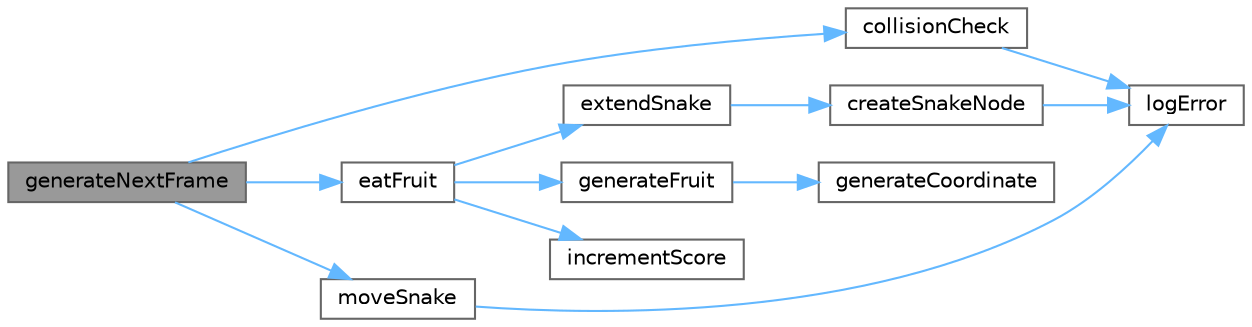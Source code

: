 digraph "generateNextFrame"
{
 // LATEX_PDF_SIZE
  bgcolor="transparent";
  edge [fontname=Helvetica,fontsize=10,labelfontname=Helvetica,labelfontsize=10];
  node [fontname=Helvetica,fontsize=10,shape=box,height=0.2,width=0.4];
  rankdir="LR";
  Node1 [id="Node000001",label="generateNextFrame",height=0.2,width=0.4,color="gray40", fillcolor="grey60", style="filled", fontcolor="black",tooltip="Advances the game state by one frame."];
  Node1 -> Node2 [id="edge1_Node000001_Node000002",color="steelblue1",style="solid",tooltip=" "];
  Node2 [id="Node000002",label="collisionCheck",height=0.2,width=0.4,color="grey40", fillcolor="white", style="filled",URL="$game_8h.html#a1682ee2852ca73e794aff8b1e49de4e9",tooltip="Checks for collisions at the snake's current head position."];
  Node2 -> Node3 [id="edge2_Node000002_Node000003",color="steelblue1",style="solid",tooltip=" "];
  Node3 [id="Node000003",label="logError",height=0.2,width=0.4,color="grey40", fillcolor="white", style="filled",URL="$log_8h.html#abffc9c4b5f632e2b040e35c869bb0f00",tooltip=" "];
  Node1 -> Node4 [id="edge3_Node000001_Node000004",color="steelblue1",style="solid",tooltip=" "];
  Node4 [id="Node000004",label="eatFruit",height=0.2,width=0.4,color="grey40", fillcolor="white", style="filled",URL="$game_8h.html#abeea9fe843a5af1accb359cfd2349345",tooltip="Handles logic for when the snake eats a fruit."];
  Node4 -> Node5 [id="edge4_Node000004_Node000005",color="steelblue1",style="solid",tooltip=" "];
  Node5 [id="Node000005",label="extendSnake",height=0.2,width=0.4,color="grey40", fillcolor="white", style="filled",URL="$game_8h.html#ae2959c6a6ec64a7cd7a8896a71198012",tooltip="Extends the snake by adding a new segment to its tail."];
  Node5 -> Node6 [id="edge5_Node000005_Node000006",color="steelblue1",style="solid",tooltip=" "];
  Node6 [id="Node000006",label="createSnakeNode",height=0.2,width=0.4,color="grey40", fillcolor="white", style="filled",URL="$game_8h.html#ac97da498ccc12baee382cf231edada1c",tooltip="Allocates and initializes a new SnakeNode based on a configuration template."];
  Node6 -> Node3 [id="edge6_Node000006_Node000003",color="steelblue1",style="solid",tooltip=" "];
  Node4 -> Node7 [id="edge7_Node000004_Node000007",color="steelblue1",style="solid",tooltip=" "];
  Node7 [id="Node000007",label="generateFruit",height=0.2,width=0.4,color="grey40", fillcolor="white", style="filled",URL="$game_8h.html#abaac5c91225b5630ce59c309c28425d7",tooltip="Generates a new fruit at a random coordinate on the grid."];
  Node7 -> Node8 [id="edge8_Node000007_Node000008",color="steelblue1",style="solid",tooltip=" "];
  Node8 [id="Node000008",label="generateCoordinate",height=0.2,width=0.4,color="grey40", fillcolor="white", style="filled",URL="$game_8h.html#a7d83f15d19a9dbbebbc6697d68b9b150",tooltip="Generates a random grid coordinate that does not overlap with the snake's head or a wall."];
  Node4 -> Node9 [id="edge9_Node000004_Node000009",color="steelblue1",style="solid",tooltip=" "];
  Node9 [id="Node000009",label="incrementScore",height=0.2,width=0.4,color="grey40", fillcolor="white", style="filled",URL="$game_8h.html#abf71da19654f6e171ea3db9167aadab0",tooltip="Increases the player's score."];
  Node1 -> Node10 [id="edge10_Node000001_Node000010",color="steelblue1",style="solid",tooltip=" "];
  Node10 [id="Node000010",label="moveSnake",height=0.2,width=0.4,color="grey40", fillcolor="white", style="filled",URL="$game_8h.html#a15d2e90d074c146089c35decc4e9e680",tooltip="Updates the snake's position on the grid based on its current direction."];
  Node10 -> Node3 [id="edge11_Node000010_Node000003",color="steelblue1",style="solid",tooltip=" "];
}
